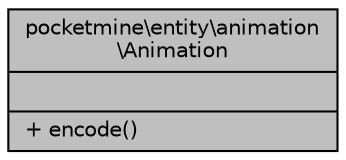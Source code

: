 digraph "pocketmine\entity\animation\Animation"
{
 // INTERACTIVE_SVG=YES
 // LATEX_PDF_SIZE
  edge [fontname="Helvetica",fontsize="10",labelfontname="Helvetica",labelfontsize="10"];
  node [fontname="Helvetica",fontsize="10",shape=record];
  Node1 [label="{pocketmine\\entity\\animation\l\\Animation\n||+ encode()\l}",height=0.2,width=0.4,color="black", fillcolor="grey75", style="filled", fontcolor="black",tooltip=" "];
}

